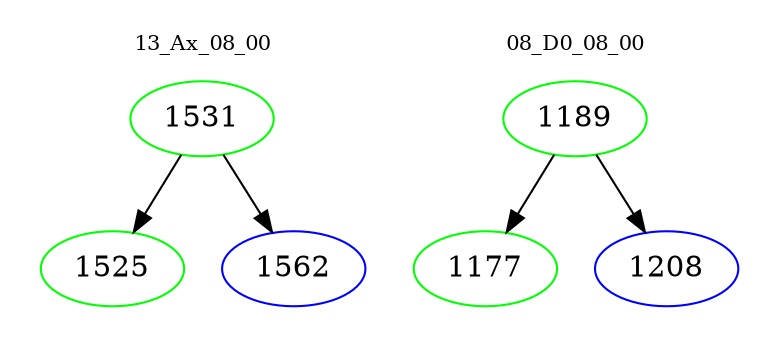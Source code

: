 digraph{
subgraph cluster_0 {
color = white
label = "13_Ax_08_00";
fontsize=10;
T0_1531 [label="1531", color="green"]
T0_1531 -> T0_1525 [color="black"]
T0_1525 [label="1525", color="green"]
T0_1531 -> T0_1562 [color="black"]
T0_1562 [label="1562", color="blue"]
}
subgraph cluster_1 {
color = white
label = "08_D0_08_00";
fontsize=10;
T1_1189 [label="1189", color="green"]
T1_1189 -> T1_1177 [color="black"]
T1_1177 [label="1177", color="green"]
T1_1189 -> T1_1208 [color="black"]
T1_1208 [label="1208", color="blue"]
}
}
